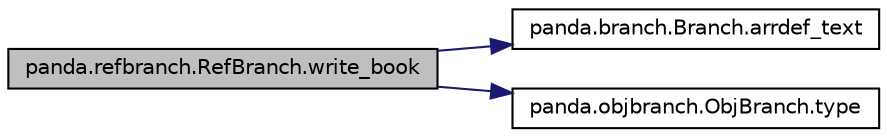 digraph "panda.refbranch.RefBranch.write_book"
{
 // INTERACTIVE_SVG=YES
  edge [fontname="Helvetica",fontsize="10",labelfontname="Helvetica",labelfontsize="10"];
  node [fontname="Helvetica",fontsize="10",shape=record];
  rankdir="LR";
  Node1 [label="panda.refbranch.RefBranch.write_book",height=0.2,width=0.4,color="black", fillcolor="grey75", style="filled" fontcolor="black"];
  Node1 -> Node2 [color="midnightblue",fontsize="10",style="solid"];
  Node2 [label="panda.branch.Branch.arrdef_text",height=0.2,width=0.4,color="black", fillcolor="white", style="filled",URL="$classpanda_1_1branch_1_1Branch.html#aeac8bec76fc5d1d244500924e9582011"];
  Node1 -> Node3 [color="midnightblue",fontsize="10",style="solid"];
  Node3 [label="panda.objbranch.ObjBranch.type",height=0.2,width=0.4,color="black", fillcolor="white", style="filled",URL="$classpanda_1_1objbranch_1_1ObjBranch.html#aa84f71ce1566d58109f243d0a16d7562"];
}
